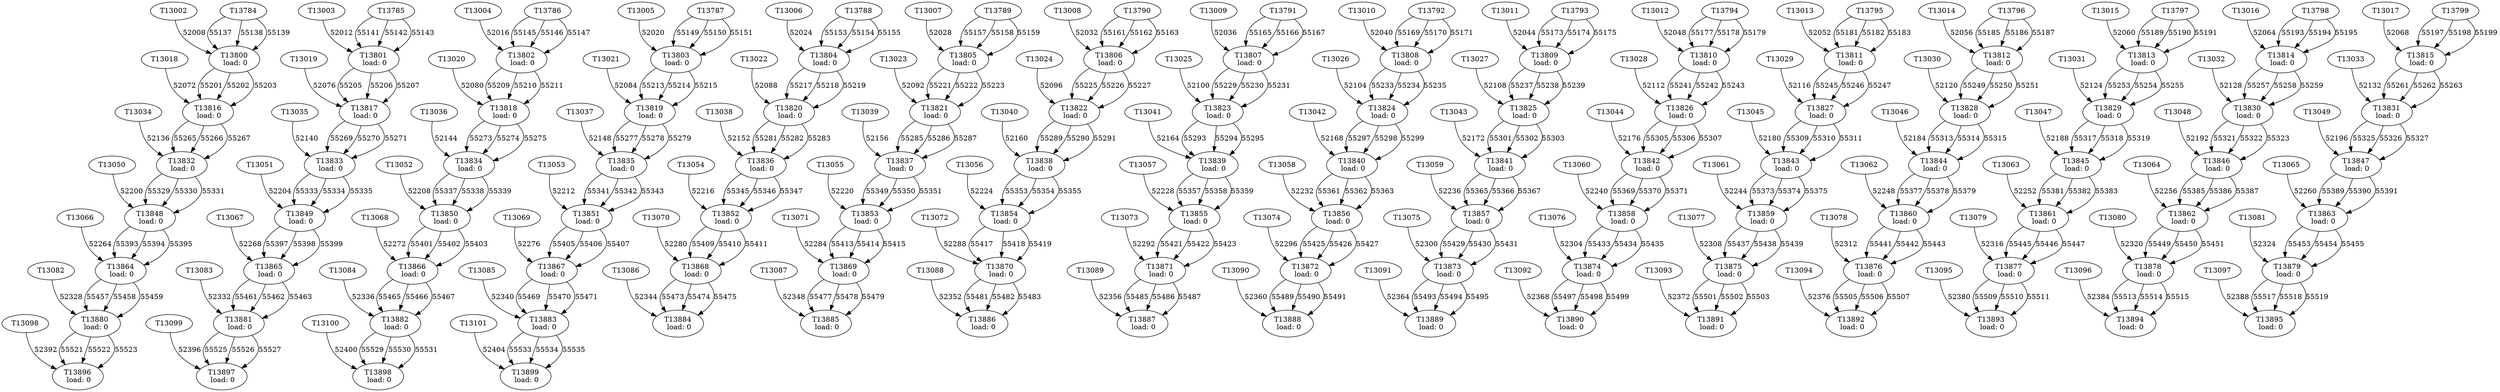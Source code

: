 digraph taskgraph {
	T13800 [label= "T13800\n load: 0"];
	T13002 -> T13800[label=52008];
	T13784 -> T13800[label=55137];
	T13784 -> T13800[label=55138];
	T13784 -> T13800[label=55139];
	T13801 [label= "T13801\n load: 0"];
	T13003 -> T13801[label=52012];
	T13785 -> T13801[label=55141];
	T13785 -> T13801[label=55142];
	T13785 -> T13801[label=55143];
	T13802 [label= "T13802\n load: 0"];
	T13004 -> T13802[label=52016];
	T13786 -> T13802[label=55145];
	T13786 -> T13802[label=55146];
	T13786 -> T13802[label=55147];
	T13803 [label= "T13803\n load: 0"];
	T13005 -> T13803[label=52020];
	T13787 -> T13803[label=55149];
	T13787 -> T13803[label=55150];
	T13787 -> T13803[label=55151];
	T13804 [label= "T13804\n load: 0"];
	T13006 -> T13804[label=52024];
	T13788 -> T13804[label=55153];
	T13788 -> T13804[label=55154];
	T13788 -> T13804[label=55155];
	T13805 [label= "T13805\n load: 0"];
	T13007 -> T13805[label=52028];
	T13789 -> T13805[label=55157];
	T13789 -> T13805[label=55158];
	T13789 -> T13805[label=55159];
	T13806 [label= "T13806\n load: 0"];
	T13008 -> T13806[label=52032];
	T13790 -> T13806[label=55161];
	T13790 -> T13806[label=55162];
	T13790 -> T13806[label=55163];
	T13807 [label= "T13807\n load: 0"];
	T13009 -> T13807[label=52036];
	T13791 -> T13807[label=55165];
	T13791 -> T13807[label=55166];
	T13791 -> T13807[label=55167];
	T13808 [label= "T13808\n load: 0"];
	T13010 -> T13808[label=52040];
	T13792 -> T13808[label=55169];
	T13792 -> T13808[label=55170];
	T13792 -> T13808[label=55171];
	T13809 [label= "T13809\n load: 0"];
	T13011 -> T13809[label=52044];
	T13793 -> T13809[label=55173];
	T13793 -> T13809[label=55174];
	T13793 -> T13809[label=55175];
	T13810 [label= "T13810\n load: 0"];
	T13012 -> T13810[label=52048];
	T13794 -> T13810[label=55177];
	T13794 -> T13810[label=55178];
	T13794 -> T13810[label=55179];
	T13811 [label= "T13811\n load: 0"];
	T13013 -> T13811[label=52052];
	T13795 -> T13811[label=55181];
	T13795 -> T13811[label=55182];
	T13795 -> T13811[label=55183];
	T13812 [label= "T13812\n load: 0"];
	T13014 -> T13812[label=52056];
	T13796 -> T13812[label=55185];
	T13796 -> T13812[label=55186];
	T13796 -> T13812[label=55187];
	T13813 [label= "T13813\n load: 0"];
	T13015 -> T13813[label=52060];
	T13797 -> T13813[label=55189];
	T13797 -> T13813[label=55190];
	T13797 -> T13813[label=55191];
	T13814 [label= "T13814\n load: 0"];
	T13016 -> T13814[label=52064];
	T13798 -> T13814[label=55193];
	T13798 -> T13814[label=55194];
	T13798 -> T13814[label=55195];
	T13815 [label= "T13815\n load: 0"];
	T13017 -> T13815[label=52068];
	T13799 -> T13815[label=55197];
	T13799 -> T13815[label=55198];
	T13799 -> T13815[label=55199];
	T13816 [label= "T13816\n load: 0"];
	T13018 -> T13816[label=52072];
	T13800 -> T13816[label=55201];
	T13800 -> T13816[label=55202];
	T13800 -> T13816[label=55203];
	T13817 [label= "T13817\n load: 0"];
	T13019 -> T13817[label=52076];
	T13801 -> T13817[label=55205];
	T13801 -> T13817[label=55206];
	T13801 -> T13817[label=55207];
	T13818 [label= "T13818\n load: 0"];
	T13020 -> T13818[label=52080];
	T13802 -> T13818[label=55209];
	T13802 -> T13818[label=55210];
	T13802 -> T13818[label=55211];
	T13819 [label= "T13819\n load: 0"];
	T13021 -> T13819[label=52084];
	T13803 -> T13819[label=55213];
	T13803 -> T13819[label=55214];
	T13803 -> T13819[label=55215];
	T13820 [label= "T13820\n load: 0"];
	T13022 -> T13820[label=52088];
	T13804 -> T13820[label=55217];
	T13804 -> T13820[label=55218];
	T13804 -> T13820[label=55219];
	T13821 [label= "T13821\n load: 0"];
	T13023 -> T13821[label=52092];
	T13805 -> T13821[label=55221];
	T13805 -> T13821[label=55222];
	T13805 -> T13821[label=55223];
	T13822 [label= "T13822\n load: 0"];
	T13024 -> T13822[label=52096];
	T13806 -> T13822[label=55225];
	T13806 -> T13822[label=55226];
	T13806 -> T13822[label=55227];
	T13823 [label= "T13823\n load: 0"];
	T13025 -> T13823[label=52100];
	T13807 -> T13823[label=55229];
	T13807 -> T13823[label=55230];
	T13807 -> T13823[label=55231];
	T13824 [label= "T13824\n load: 0"];
	T13026 -> T13824[label=52104];
	T13808 -> T13824[label=55233];
	T13808 -> T13824[label=55234];
	T13808 -> T13824[label=55235];
	T13825 [label= "T13825\n load: 0"];
	T13027 -> T13825[label=52108];
	T13809 -> T13825[label=55237];
	T13809 -> T13825[label=55238];
	T13809 -> T13825[label=55239];
	T13826 [label= "T13826\n load: 0"];
	T13028 -> T13826[label=52112];
	T13810 -> T13826[label=55241];
	T13810 -> T13826[label=55242];
	T13810 -> T13826[label=55243];
	T13827 [label= "T13827\n load: 0"];
	T13029 -> T13827[label=52116];
	T13811 -> T13827[label=55245];
	T13811 -> T13827[label=55246];
	T13811 -> T13827[label=55247];
	T13828 [label= "T13828\n load: 0"];
	T13030 -> T13828[label=52120];
	T13812 -> T13828[label=55249];
	T13812 -> T13828[label=55250];
	T13812 -> T13828[label=55251];
	T13829 [label= "T13829\n load: 0"];
	T13031 -> T13829[label=52124];
	T13813 -> T13829[label=55253];
	T13813 -> T13829[label=55254];
	T13813 -> T13829[label=55255];
	T13830 [label= "T13830\n load: 0"];
	T13032 -> T13830[label=52128];
	T13814 -> T13830[label=55257];
	T13814 -> T13830[label=55258];
	T13814 -> T13830[label=55259];
	T13831 [label= "T13831\n load: 0"];
	T13033 -> T13831[label=52132];
	T13815 -> T13831[label=55261];
	T13815 -> T13831[label=55262];
	T13815 -> T13831[label=55263];
	T13832 [label= "T13832\n load: 0"];
	T13034 -> T13832[label=52136];
	T13816 -> T13832[label=55265];
	T13816 -> T13832[label=55266];
	T13816 -> T13832[label=55267];
	T13833 [label= "T13833\n load: 0"];
	T13035 -> T13833[label=52140];
	T13817 -> T13833[label=55269];
	T13817 -> T13833[label=55270];
	T13817 -> T13833[label=55271];
	T13834 [label= "T13834\n load: 0"];
	T13036 -> T13834[label=52144];
	T13818 -> T13834[label=55273];
	T13818 -> T13834[label=55274];
	T13818 -> T13834[label=55275];
	T13835 [label= "T13835\n load: 0"];
	T13037 -> T13835[label=52148];
	T13819 -> T13835[label=55277];
	T13819 -> T13835[label=55278];
	T13819 -> T13835[label=55279];
	T13836 [label= "T13836\n load: 0"];
	T13038 -> T13836[label=52152];
	T13820 -> T13836[label=55281];
	T13820 -> T13836[label=55282];
	T13820 -> T13836[label=55283];
	T13837 [label= "T13837\n load: 0"];
	T13039 -> T13837[label=52156];
	T13821 -> T13837[label=55285];
	T13821 -> T13837[label=55286];
	T13821 -> T13837[label=55287];
	T13838 [label= "T13838\n load: 0"];
	T13040 -> T13838[label=52160];
	T13822 -> T13838[label=55289];
	T13822 -> T13838[label=55290];
	T13822 -> T13838[label=55291];
	T13839 [label= "T13839\n load: 0"];
	T13041 -> T13839[label=52164];
	T13823 -> T13839[label=55293];
	T13823 -> T13839[label=55294];
	T13823 -> T13839[label=55295];
	T13840 [label= "T13840\n load: 0"];
	T13042 -> T13840[label=52168];
	T13824 -> T13840[label=55297];
	T13824 -> T13840[label=55298];
	T13824 -> T13840[label=55299];
	T13841 [label= "T13841\n load: 0"];
	T13043 -> T13841[label=52172];
	T13825 -> T13841[label=55301];
	T13825 -> T13841[label=55302];
	T13825 -> T13841[label=55303];
	T13842 [label= "T13842\n load: 0"];
	T13044 -> T13842[label=52176];
	T13826 -> T13842[label=55305];
	T13826 -> T13842[label=55306];
	T13826 -> T13842[label=55307];
	T13843 [label= "T13843\n load: 0"];
	T13045 -> T13843[label=52180];
	T13827 -> T13843[label=55309];
	T13827 -> T13843[label=55310];
	T13827 -> T13843[label=55311];
	T13844 [label= "T13844\n load: 0"];
	T13046 -> T13844[label=52184];
	T13828 -> T13844[label=55313];
	T13828 -> T13844[label=55314];
	T13828 -> T13844[label=55315];
	T13845 [label= "T13845\n load: 0"];
	T13047 -> T13845[label=52188];
	T13829 -> T13845[label=55317];
	T13829 -> T13845[label=55318];
	T13829 -> T13845[label=55319];
	T13846 [label= "T13846\n load: 0"];
	T13048 -> T13846[label=52192];
	T13830 -> T13846[label=55321];
	T13830 -> T13846[label=55322];
	T13830 -> T13846[label=55323];
	T13847 [label= "T13847\n load: 0"];
	T13049 -> T13847[label=52196];
	T13831 -> T13847[label=55325];
	T13831 -> T13847[label=55326];
	T13831 -> T13847[label=55327];
	T13848 [label= "T13848\n load: 0"];
	T13050 -> T13848[label=52200];
	T13832 -> T13848[label=55329];
	T13832 -> T13848[label=55330];
	T13832 -> T13848[label=55331];
	T13849 [label= "T13849\n load: 0"];
	T13051 -> T13849[label=52204];
	T13833 -> T13849[label=55333];
	T13833 -> T13849[label=55334];
	T13833 -> T13849[label=55335];
	T13850 [label= "T13850\n load: 0"];
	T13052 -> T13850[label=52208];
	T13834 -> T13850[label=55337];
	T13834 -> T13850[label=55338];
	T13834 -> T13850[label=55339];
	T13851 [label= "T13851\n load: 0"];
	T13053 -> T13851[label=52212];
	T13835 -> T13851[label=55341];
	T13835 -> T13851[label=55342];
	T13835 -> T13851[label=55343];
	T13852 [label= "T13852\n load: 0"];
	T13054 -> T13852[label=52216];
	T13836 -> T13852[label=55345];
	T13836 -> T13852[label=55346];
	T13836 -> T13852[label=55347];
	T13853 [label= "T13853\n load: 0"];
	T13055 -> T13853[label=52220];
	T13837 -> T13853[label=55349];
	T13837 -> T13853[label=55350];
	T13837 -> T13853[label=55351];
	T13854 [label= "T13854\n load: 0"];
	T13056 -> T13854[label=52224];
	T13838 -> T13854[label=55353];
	T13838 -> T13854[label=55354];
	T13838 -> T13854[label=55355];
	T13855 [label= "T13855\n load: 0"];
	T13057 -> T13855[label=52228];
	T13839 -> T13855[label=55357];
	T13839 -> T13855[label=55358];
	T13839 -> T13855[label=55359];
	T13856 [label= "T13856\n load: 0"];
	T13058 -> T13856[label=52232];
	T13840 -> T13856[label=55361];
	T13840 -> T13856[label=55362];
	T13840 -> T13856[label=55363];
	T13857 [label= "T13857\n load: 0"];
	T13059 -> T13857[label=52236];
	T13841 -> T13857[label=55365];
	T13841 -> T13857[label=55366];
	T13841 -> T13857[label=55367];
	T13858 [label= "T13858\n load: 0"];
	T13060 -> T13858[label=52240];
	T13842 -> T13858[label=55369];
	T13842 -> T13858[label=55370];
	T13842 -> T13858[label=55371];
	T13859 [label= "T13859\n load: 0"];
	T13061 -> T13859[label=52244];
	T13843 -> T13859[label=55373];
	T13843 -> T13859[label=55374];
	T13843 -> T13859[label=55375];
	T13860 [label= "T13860\n load: 0"];
	T13062 -> T13860[label=52248];
	T13844 -> T13860[label=55377];
	T13844 -> T13860[label=55378];
	T13844 -> T13860[label=55379];
	T13861 [label= "T13861\n load: 0"];
	T13063 -> T13861[label=52252];
	T13845 -> T13861[label=55381];
	T13845 -> T13861[label=55382];
	T13845 -> T13861[label=55383];
	T13862 [label= "T13862\n load: 0"];
	T13064 -> T13862[label=52256];
	T13846 -> T13862[label=55385];
	T13846 -> T13862[label=55386];
	T13846 -> T13862[label=55387];
	T13863 [label= "T13863\n load: 0"];
	T13065 -> T13863[label=52260];
	T13847 -> T13863[label=55389];
	T13847 -> T13863[label=55390];
	T13847 -> T13863[label=55391];
	T13864 [label= "T13864\n load: 0"];
	T13066 -> T13864[label=52264];
	T13848 -> T13864[label=55393];
	T13848 -> T13864[label=55394];
	T13848 -> T13864[label=55395];
	T13865 [label= "T13865\n load: 0"];
	T13067 -> T13865[label=52268];
	T13849 -> T13865[label=55397];
	T13849 -> T13865[label=55398];
	T13849 -> T13865[label=55399];
	T13866 [label= "T13866\n load: 0"];
	T13068 -> T13866[label=52272];
	T13850 -> T13866[label=55401];
	T13850 -> T13866[label=55402];
	T13850 -> T13866[label=55403];
	T13867 [label= "T13867\n load: 0"];
	T13069 -> T13867[label=52276];
	T13851 -> T13867[label=55405];
	T13851 -> T13867[label=55406];
	T13851 -> T13867[label=55407];
	T13868 [label= "T13868\n load: 0"];
	T13070 -> T13868[label=52280];
	T13852 -> T13868[label=55409];
	T13852 -> T13868[label=55410];
	T13852 -> T13868[label=55411];
	T13869 [label= "T13869\n load: 0"];
	T13071 -> T13869[label=52284];
	T13853 -> T13869[label=55413];
	T13853 -> T13869[label=55414];
	T13853 -> T13869[label=55415];
	T13870 [label= "T13870\n load: 0"];
	T13072 -> T13870[label=52288];
	T13854 -> T13870[label=55417];
	T13854 -> T13870[label=55418];
	T13854 -> T13870[label=55419];
	T13871 [label= "T13871\n load: 0"];
	T13073 -> T13871[label=52292];
	T13855 -> T13871[label=55421];
	T13855 -> T13871[label=55422];
	T13855 -> T13871[label=55423];
	T13872 [label= "T13872\n load: 0"];
	T13074 -> T13872[label=52296];
	T13856 -> T13872[label=55425];
	T13856 -> T13872[label=55426];
	T13856 -> T13872[label=55427];
	T13873 [label= "T13873\n load: 0"];
	T13075 -> T13873[label=52300];
	T13857 -> T13873[label=55429];
	T13857 -> T13873[label=55430];
	T13857 -> T13873[label=55431];
	T13874 [label= "T13874\n load: 0"];
	T13076 -> T13874[label=52304];
	T13858 -> T13874[label=55433];
	T13858 -> T13874[label=55434];
	T13858 -> T13874[label=55435];
	T13875 [label= "T13875\n load: 0"];
	T13077 -> T13875[label=52308];
	T13859 -> T13875[label=55437];
	T13859 -> T13875[label=55438];
	T13859 -> T13875[label=55439];
	T13876 [label= "T13876\n load: 0"];
	T13078 -> T13876[label=52312];
	T13860 -> T13876[label=55441];
	T13860 -> T13876[label=55442];
	T13860 -> T13876[label=55443];
	T13877 [label= "T13877\n load: 0"];
	T13079 -> T13877[label=52316];
	T13861 -> T13877[label=55445];
	T13861 -> T13877[label=55446];
	T13861 -> T13877[label=55447];
	T13878 [label= "T13878\n load: 0"];
	T13080 -> T13878[label=52320];
	T13862 -> T13878[label=55449];
	T13862 -> T13878[label=55450];
	T13862 -> T13878[label=55451];
	T13879 [label= "T13879\n load: 0"];
	T13081 -> T13879[label=52324];
	T13863 -> T13879[label=55453];
	T13863 -> T13879[label=55454];
	T13863 -> T13879[label=55455];
	T13880 [label= "T13880\n load: 0"];
	T13082 -> T13880[label=52328];
	T13864 -> T13880[label=55457];
	T13864 -> T13880[label=55458];
	T13864 -> T13880[label=55459];
	T13881 [label= "T13881\n load: 0"];
	T13083 -> T13881[label=52332];
	T13865 -> T13881[label=55461];
	T13865 -> T13881[label=55462];
	T13865 -> T13881[label=55463];
	T13882 [label= "T13882\n load: 0"];
	T13084 -> T13882[label=52336];
	T13866 -> T13882[label=55465];
	T13866 -> T13882[label=55466];
	T13866 -> T13882[label=55467];
	T13883 [label= "T13883\n load: 0"];
	T13085 -> T13883[label=52340];
	T13867 -> T13883[label=55469];
	T13867 -> T13883[label=55470];
	T13867 -> T13883[label=55471];
	T13884 [label= "T13884\n load: 0"];
	T13086 -> T13884[label=52344];
	T13868 -> T13884[label=55473];
	T13868 -> T13884[label=55474];
	T13868 -> T13884[label=55475];
	T13885 [label= "T13885\n load: 0"];
	T13087 -> T13885[label=52348];
	T13869 -> T13885[label=55477];
	T13869 -> T13885[label=55478];
	T13869 -> T13885[label=55479];
	T13886 [label= "T13886\n load: 0"];
	T13088 -> T13886[label=52352];
	T13870 -> T13886[label=55481];
	T13870 -> T13886[label=55482];
	T13870 -> T13886[label=55483];
	T13887 [label= "T13887\n load: 0"];
	T13089 -> T13887[label=52356];
	T13871 -> T13887[label=55485];
	T13871 -> T13887[label=55486];
	T13871 -> T13887[label=55487];
	T13888 [label= "T13888\n load: 0"];
	T13090 -> T13888[label=52360];
	T13872 -> T13888[label=55489];
	T13872 -> T13888[label=55490];
	T13872 -> T13888[label=55491];
	T13889 [label= "T13889\n load: 0"];
	T13091 -> T13889[label=52364];
	T13873 -> T13889[label=55493];
	T13873 -> T13889[label=55494];
	T13873 -> T13889[label=55495];
	T13890 [label= "T13890\n load: 0"];
	T13092 -> T13890[label=52368];
	T13874 -> T13890[label=55497];
	T13874 -> T13890[label=55498];
	T13874 -> T13890[label=55499];
	T13891 [label= "T13891\n load: 0"];
	T13093 -> T13891[label=52372];
	T13875 -> T13891[label=55501];
	T13875 -> T13891[label=55502];
	T13875 -> T13891[label=55503];
	T13892 [label= "T13892\n load: 0"];
	T13094 -> T13892[label=52376];
	T13876 -> T13892[label=55505];
	T13876 -> T13892[label=55506];
	T13876 -> T13892[label=55507];
	T13893 [label= "T13893\n load: 0"];
	T13095 -> T13893[label=52380];
	T13877 -> T13893[label=55509];
	T13877 -> T13893[label=55510];
	T13877 -> T13893[label=55511];
	T13894 [label= "T13894\n load: 0"];
	T13096 -> T13894[label=52384];
	T13878 -> T13894[label=55513];
	T13878 -> T13894[label=55514];
	T13878 -> T13894[label=55515];
	T13895 [label= "T13895\n load: 0"];
	T13097 -> T13895[label=52388];
	T13879 -> T13895[label=55517];
	T13879 -> T13895[label=55518];
	T13879 -> T13895[label=55519];
	T13896 [label= "T13896\n load: 0"];
	T13098 -> T13896[label=52392];
	T13880 -> T13896[label=55521];
	T13880 -> T13896[label=55522];
	T13880 -> T13896[label=55523];
	T13897 [label= "T13897\n load: 0"];
	T13099 -> T13897[label=52396];
	T13881 -> T13897[label=55525];
	T13881 -> T13897[label=55526];
	T13881 -> T13897[label=55527];
	T13898 [label= "T13898\n load: 0"];
	T13100 -> T13898[label=52400];
	T13882 -> T13898[label=55529];
	T13882 -> T13898[label=55530];
	T13882 -> T13898[label=55531];
	T13899 [label= "T13899\n load: 0"];
	T13101 -> T13899[label=52404];
	T13883 -> T13899[label=55533];
	T13883 -> T13899[label=55534];
	T13883 -> T13899[label=55535];
}